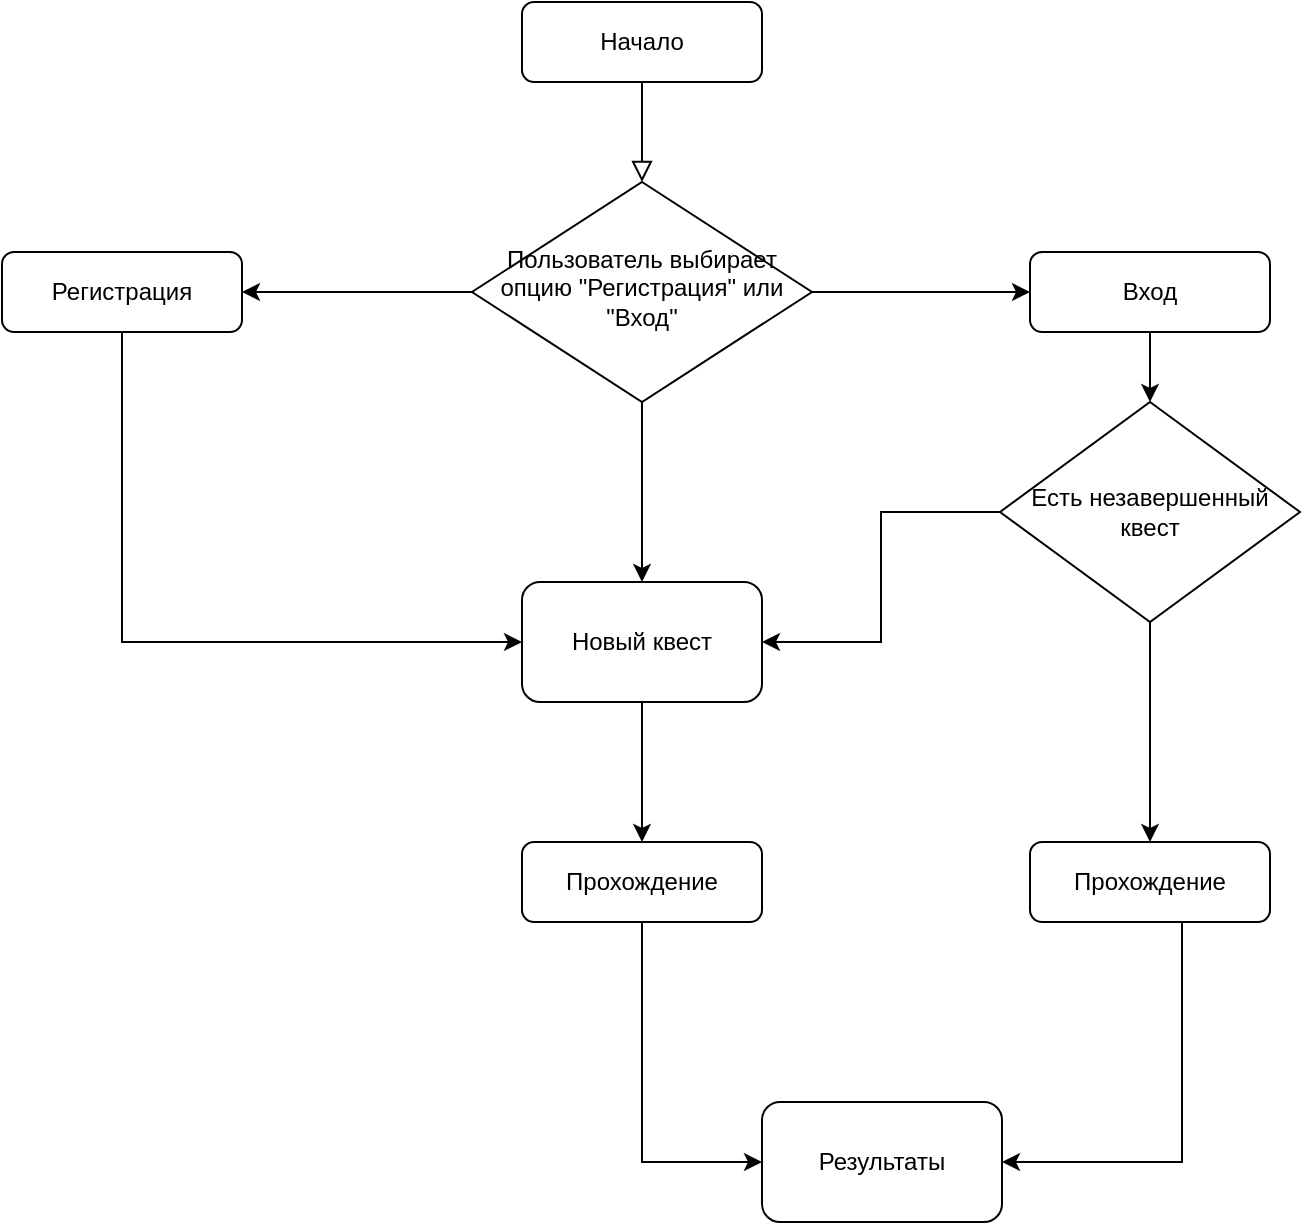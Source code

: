 <mxfile version="22.1.3" type="device">
  <diagram id="C5RBs43oDa-KdzZeNtuy" name="Page-1">
    <mxGraphModel dx="1713" dy="653" grid="0" gridSize="10" guides="1" tooltips="1" connect="1" arrows="1" fold="1" page="0" pageScale="1" pageWidth="827" pageHeight="1169" math="0" shadow="0">
      <root>
        <mxCell id="WIyWlLk6GJQsqaUBKTNV-0" />
        <mxCell id="WIyWlLk6GJQsqaUBKTNV-1" parent="WIyWlLk6GJQsqaUBKTNV-0" />
        <mxCell id="WIyWlLk6GJQsqaUBKTNV-2" value="" style="rounded=0;html=1;jettySize=auto;orthogonalLoop=1;fontSize=11;endArrow=block;endFill=0;endSize=8;strokeWidth=1;shadow=0;labelBackgroundColor=none;edgeStyle=orthogonalEdgeStyle;" parent="WIyWlLk6GJQsqaUBKTNV-1" source="WIyWlLk6GJQsqaUBKTNV-3" target="WIyWlLk6GJQsqaUBKTNV-6" edge="1">
          <mxGeometry relative="1" as="geometry" />
        </mxCell>
        <mxCell id="WIyWlLk6GJQsqaUBKTNV-3" value="Начало" style="rounded=1;whiteSpace=wrap;html=1;fontSize=12;glass=0;strokeWidth=1;shadow=0;" parent="WIyWlLk6GJQsqaUBKTNV-1" vertex="1">
          <mxGeometry x="160" y="80" width="120" height="40" as="geometry" />
        </mxCell>
        <mxCell id="9GkVzgiuRSxdeEjJlmH1-2" style="edgeStyle=orthogonalEdgeStyle;rounded=0;orthogonalLoop=1;jettySize=auto;html=1;" edge="1" parent="WIyWlLk6GJQsqaUBKTNV-1" source="WIyWlLk6GJQsqaUBKTNV-6" target="9GkVzgiuRSxdeEjJlmH1-0">
          <mxGeometry relative="1" as="geometry" />
        </mxCell>
        <mxCell id="9GkVzgiuRSxdeEjJlmH1-4" style="edgeStyle=orthogonalEdgeStyle;rounded=0;orthogonalLoop=1;jettySize=auto;html=1;" edge="1" parent="WIyWlLk6GJQsqaUBKTNV-1" source="WIyWlLk6GJQsqaUBKTNV-6" target="WIyWlLk6GJQsqaUBKTNV-7">
          <mxGeometry relative="1" as="geometry" />
        </mxCell>
        <mxCell id="WIyWlLk6GJQsqaUBKTNV-6" value="Пользователь выбирает опцию &quot;Регистрация&quot; или &quot;Вход&quot;" style="rhombus;whiteSpace=wrap;html=1;shadow=0;fontFamily=Helvetica;fontSize=12;align=center;strokeWidth=1;spacing=6;spacingTop=-4;" parent="WIyWlLk6GJQsqaUBKTNV-1" vertex="1">
          <mxGeometry x="135" y="170" width="170" height="110" as="geometry" />
        </mxCell>
        <mxCell id="9GkVzgiuRSxdeEjJlmH1-11" style="edgeStyle=orthogonalEdgeStyle;rounded=0;orthogonalLoop=1;jettySize=auto;html=1;entryX=0.5;entryY=0;entryDx=0;entryDy=0;" edge="1" parent="WIyWlLk6GJQsqaUBKTNV-1" source="WIyWlLk6GJQsqaUBKTNV-7" target="9GkVzgiuRSxdeEjJlmH1-7">
          <mxGeometry relative="1" as="geometry" />
        </mxCell>
        <mxCell id="WIyWlLk6GJQsqaUBKTNV-7" value="Вход" style="rounded=1;whiteSpace=wrap;html=1;fontSize=12;glass=0;strokeWidth=1;shadow=0;" parent="WIyWlLk6GJQsqaUBKTNV-1" vertex="1">
          <mxGeometry x="414" y="205" width="120" height="40" as="geometry" />
        </mxCell>
        <mxCell id="9GkVzgiuRSxdeEjJlmH1-17" style="edgeStyle=orthogonalEdgeStyle;rounded=0;orthogonalLoop=1;jettySize=auto;html=1;" edge="1" parent="WIyWlLk6GJQsqaUBKTNV-1" source="WIyWlLk6GJQsqaUBKTNV-11" target="9GkVzgiuRSxdeEjJlmH1-16">
          <mxGeometry relative="1" as="geometry">
            <Array as="points">
              <mxPoint x="220" y="660" />
            </Array>
          </mxGeometry>
        </mxCell>
        <mxCell id="WIyWlLk6GJQsqaUBKTNV-11" value="Прохождение" style="rounded=1;whiteSpace=wrap;html=1;fontSize=12;glass=0;strokeWidth=1;shadow=0;" parent="WIyWlLk6GJQsqaUBKTNV-1" vertex="1">
          <mxGeometry x="160" y="500" width="120" height="40" as="geometry" />
        </mxCell>
        <mxCell id="9GkVzgiuRSxdeEjJlmH1-0" value="Регистрация " style="rounded=1;whiteSpace=wrap;html=1;fontSize=12;glass=0;strokeWidth=1;shadow=0;" vertex="1" parent="WIyWlLk6GJQsqaUBKTNV-1">
          <mxGeometry x="-100" y="205" width="120" height="40" as="geometry" />
        </mxCell>
        <mxCell id="9GkVzgiuRSxdeEjJlmH1-5" style="edgeStyle=orthogonalEdgeStyle;rounded=0;orthogonalLoop=1;jettySize=auto;html=1;entryX=0;entryY=0.5;entryDx=0;entryDy=0;exitX=0.5;exitY=1;exitDx=0;exitDy=0;" edge="1" parent="WIyWlLk6GJQsqaUBKTNV-1" source="9GkVzgiuRSxdeEjJlmH1-0" target="9GkVzgiuRSxdeEjJlmH1-8">
          <mxGeometry relative="1" as="geometry">
            <mxPoint x="39.46" y="270" as="sourcePoint" />
            <mxPoint x="129.5" y="410" as="targetPoint" />
          </mxGeometry>
        </mxCell>
        <mxCell id="9GkVzgiuRSxdeEjJlmH1-10" style="edgeStyle=orthogonalEdgeStyle;rounded=0;orthogonalLoop=1;jettySize=auto;html=1;" edge="1" parent="WIyWlLk6GJQsqaUBKTNV-1" source="9GkVzgiuRSxdeEjJlmH1-7" target="9GkVzgiuRSxdeEjJlmH1-8">
          <mxGeometry relative="1" as="geometry" />
        </mxCell>
        <mxCell id="9GkVzgiuRSxdeEjJlmH1-13" style="edgeStyle=orthogonalEdgeStyle;rounded=0;orthogonalLoop=1;jettySize=auto;html=1;entryX=0.5;entryY=0;entryDx=0;entryDy=0;" edge="1" parent="WIyWlLk6GJQsqaUBKTNV-1" source="9GkVzgiuRSxdeEjJlmH1-7" target="9GkVzgiuRSxdeEjJlmH1-12">
          <mxGeometry relative="1" as="geometry" />
        </mxCell>
        <mxCell id="9GkVzgiuRSxdeEjJlmH1-7" value="Есть незавершенный квест" style="rhombus;whiteSpace=wrap;html=1;" vertex="1" parent="WIyWlLk6GJQsqaUBKTNV-1">
          <mxGeometry x="399" y="280" width="150" height="110" as="geometry" />
        </mxCell>
        <mxCell id="9GkVzgiuRSxdeEjJlmH1-15" style="edgeStyle=orthogonalEdgeStyle;rounded=0;orthogonalLoop=1;jettySize=auto;html=1;entryX=0.5;entryY=0;entryDx=0;entryDy=0;" edge="1" parent="WIyWlLk6GJQsqaUBKTNV-1" source="9GkVzgiuRSxdeEjJlmH1-8" target="WIyWlLk6GJQsqaUBKTNV-11">
          <mxGeometry relative="1" as="geometry" />
        </mxCell>
        <mxCell id="9GkVzgiuRSxdeEjJlmH1-8" value="Новый квест" style="rounded=1;whiteSpace=wrap;html=1;" vertex="1" parent="WIyWlLk6GJQsqaUBKTNV-1">
          <mxGeometry x="160" y="370" width="120" height="60" as="geometry" />
        </mxCell>
        <mxCell id="9GkVzgiuRSxdeEjJlmH1-9" style="edgeStyle=orthogonalEdgeStyle;rounded=0;orthogonalLoop=1;jettySize=auto;html=1;entryX=0.5;entryY=0;entryDx=0;entryDy=0;" edge="1" parent="WIyWlLk6GJQsqaUBKTNV-1" source="WIyWlLk6GJQsqaUBKTNV-6" target="9GkVzgiuRSxdeEjJlmH1-8">
          <mxGeometry relative="1" as="geometry" />
        </mxCell>
        <mxCell id="9GkVzgiuRSxdeEjJlmH1-20" style="edgeStyle=orthogonalEdgeStyle;rounded=0;orthogonalLoop=1;jettySize=auto;html=1;entryX=1;entryY=0.5;entryDx=0;entryDy=0;" edge="1" parent="WIyWlLk6GJQsqaUBKTNV-1" source="9GkVzgiuRSxdeEjJlmH1-12" target="9GkVzgiuRSxdeEjJlmH1-16">
          <mxGeometry relative="1" as="geometry">
            <Array as="points">
              <mxPoint x="490" y="660" />
            </Array>
          </mxGeometry>
        </mxCell>
        <mxCell id="9GkVzgiuRSxdeEjJlmH1-12" value="Прохождение" style="rounded=1;whiteSpace=wrap;html=1;" vertex="1" parent="WIyWlLk6GJQsqaUBKTNV-1">
          <mxGeometry x="414" y="500" width="120" height="40" as="geometry" />
        </mxCell>
        <mxCell id="9GkVzgiuRSxdeEjJlmH1-16" value="Результаты" style="rounded=1;whiteSpace=wrap;html=1;" vertex="1" parent="WIyWlLk6GJQsqaUBKTNV-1">
          <mxGeometry x="280" y="630" width="120" height="60" as="geometry" />
        </mxCell>
      </root>
    </mxGraphModel>
  </diagram>
</mxfile>
